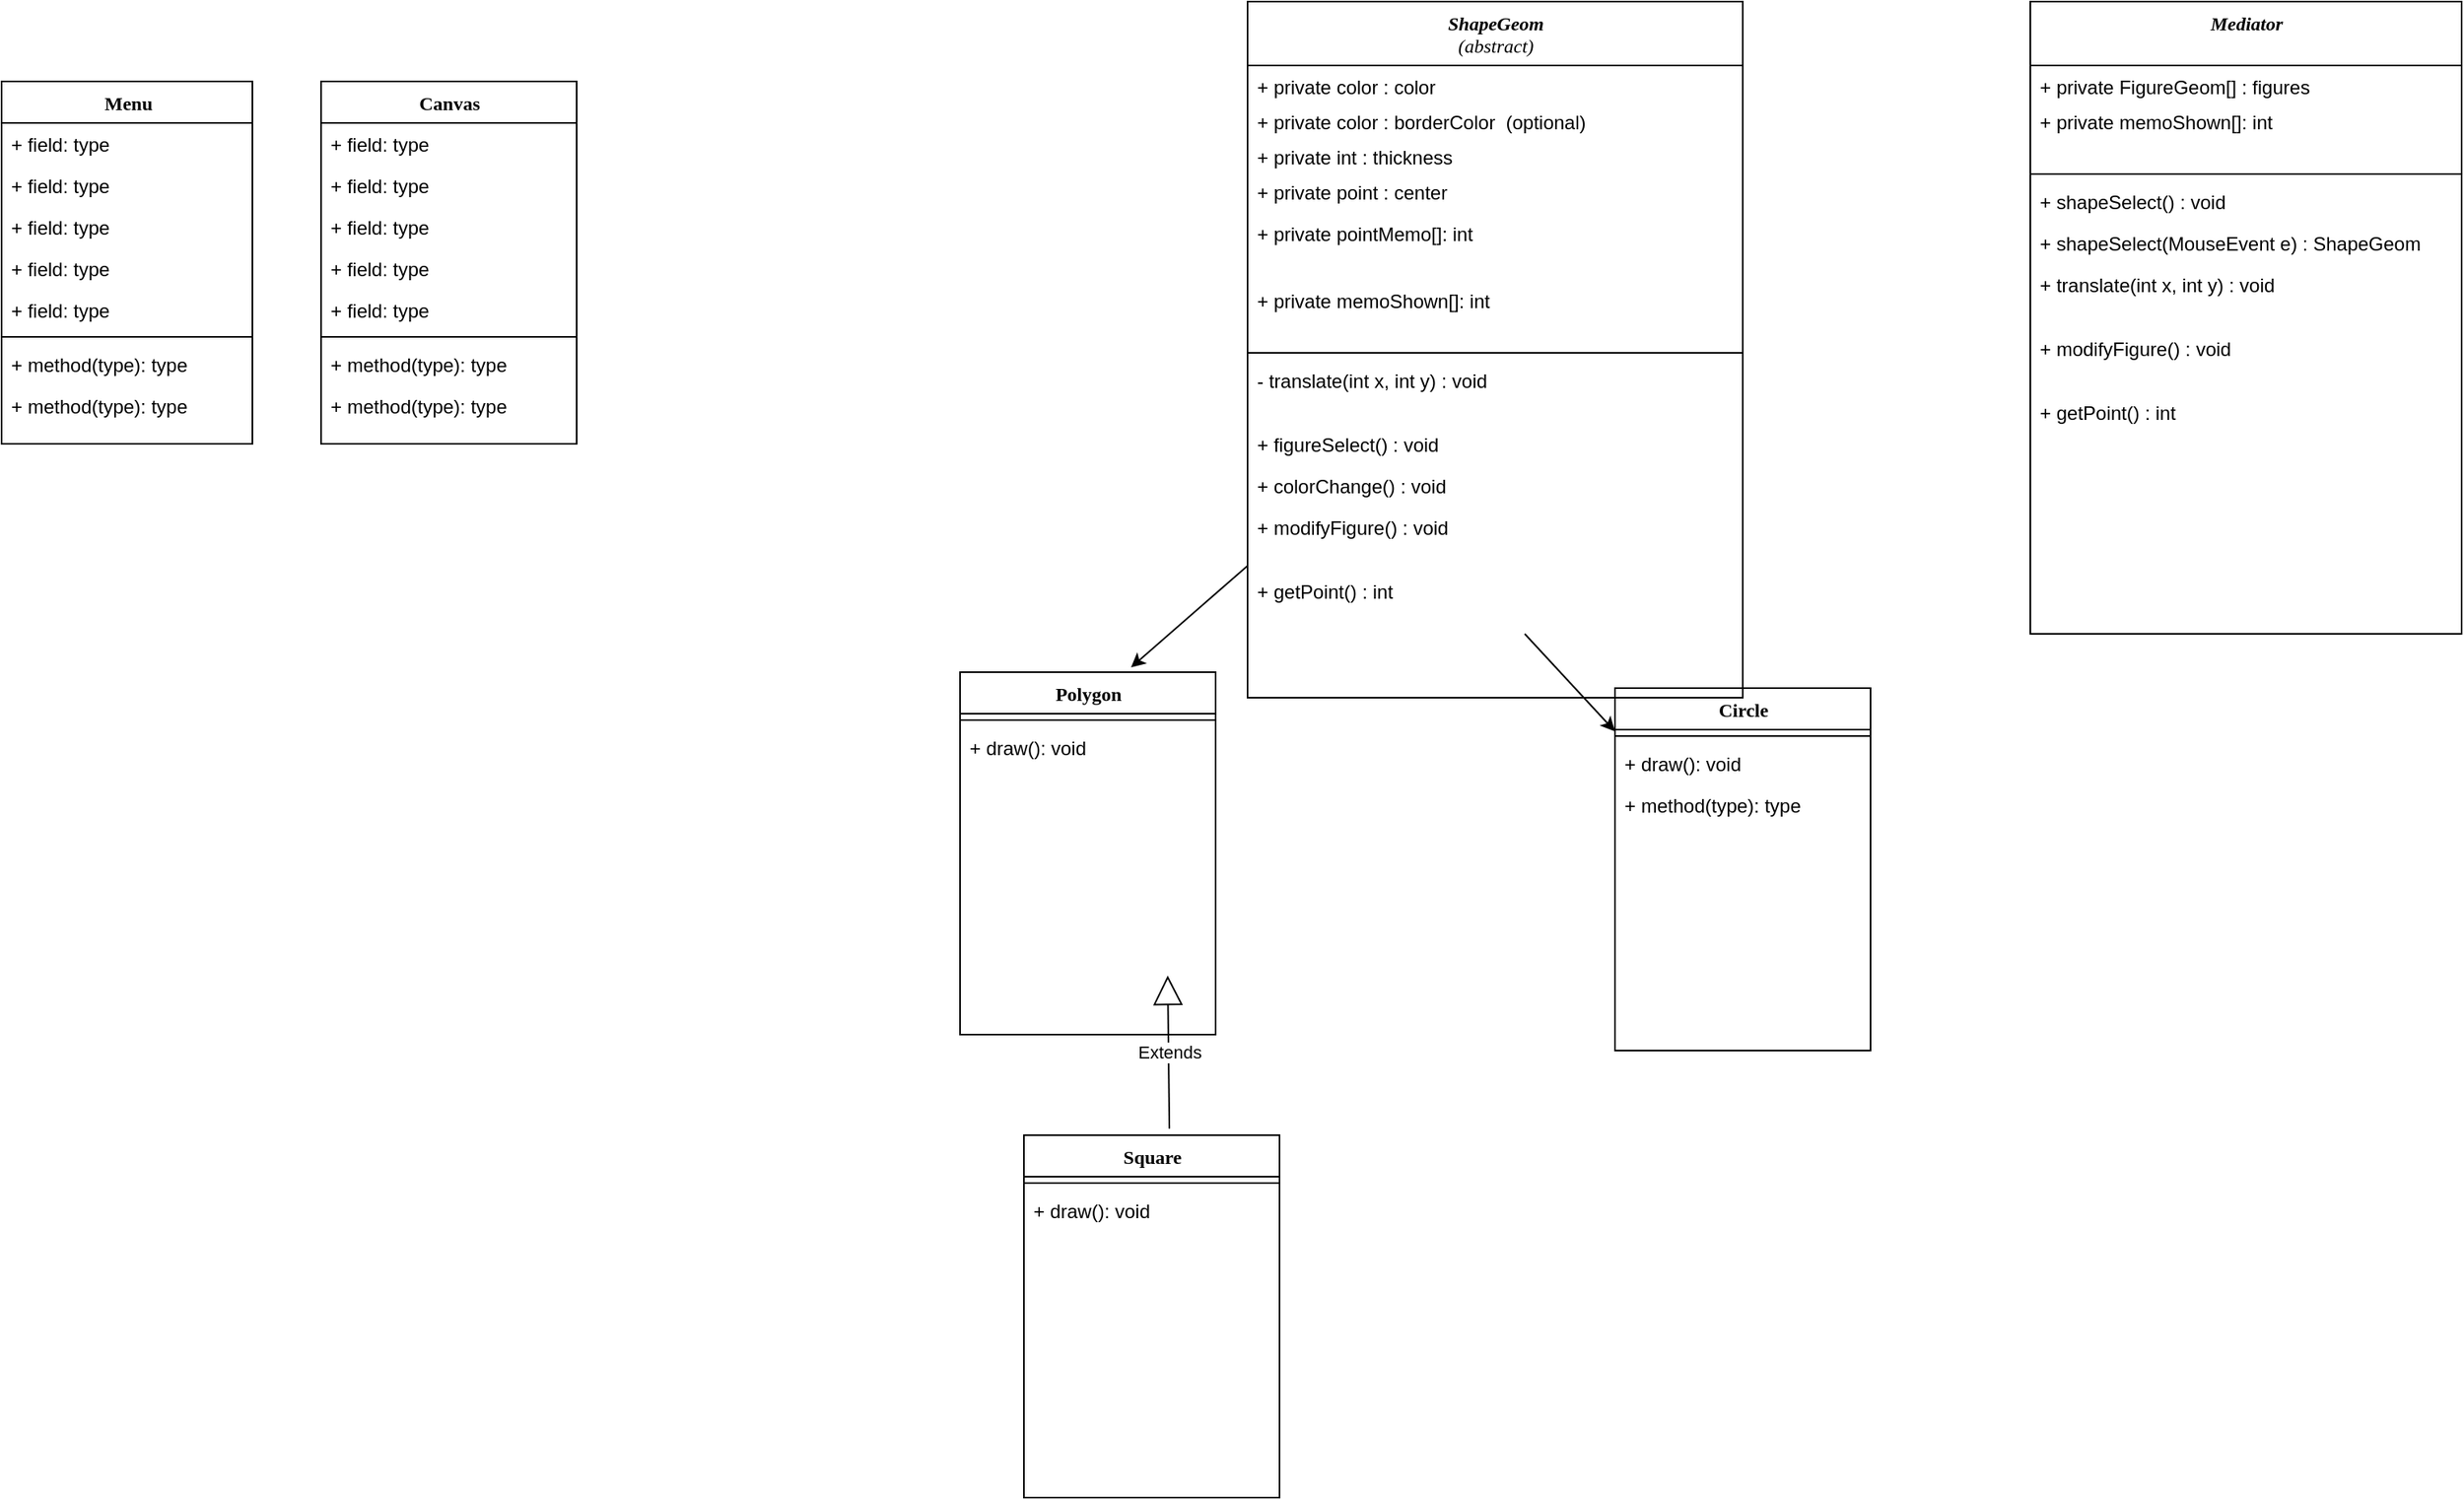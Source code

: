 <mxfile version="13.10.6" type="github">
  <diagram name="Page-1" id="9f46799a-70d6-7492-0946-bef42562c5a5">
    <mxGraphModel dx="2522" dy="812" grid="1" gridSize="10" guides="1" tooltips="1" connect="1" arrows="1" fold="1" page="1" pageScale="1" pageWidth="1100" pageHeight="850" background="#ffffff" math="0" shadow="0">
      <root>
        <mxCell id="0" />
        <mxCell id="1" parent="0" />
        <mxCell id="78961159f06e98e8-17" value="&lt;div&gt;&lt;i&gt;ShapeGeom&lt;/i&gt;&lt;/div&gt;&lt;div&gt;&lt;i&gt;&lt;span style=&quot;font-weight: normal&quot;&gt;(abstract)&lt;/span&gt;&lt;br&gt;&lt;/i&gt;&lt;/div&gt;" style="swimlane;html=1;fontStyle=1;align=center;verticalAlign=top;childLayout=stackLayout;horizontal=1;startSize=40;horizontalStack=0;resizeParent=1;resizeLast=0;collapsible=1;marginBottom=0;swimlaneFillColor=#ffffff;rounded=0;shadow=0;comic=0;labelBackgroundColor=none;strokeWidth=1;fillColor=none;fontFamily=Verdana;fontSize=12" parent="1" vertex="1">
          <mxGeometry x="400" y="30" width="310" height="436" as="geometry" />
        </mxCell>
        <mxCell id="78961159f06e98e8-21" value="&lt;div&gt;+ private color : color&lt;/div&gt;&lt;div&gt;&lt;br&gt;&lt;/div&gt;" style="text;html=1;strokeColor=none;fillColor=none;align=left;verticalAlign=top;spacingLeft=4;spacingRight=4;whiteSpace=wrap;overflow=hidden;rotatable=0;points=[[0,0.5],[1,0.5]];portConstraint=eastwest;" parent="78961159f06e98e8-17" vertex="1">
          <mxGeometry y="40" width="310" height="22" as="geometry" />
        </mxCell>
        <mxCell id="4_bB-vSsy7LAxxvjSIpe-3" value="&lt;div&gt;+ private color : borderColor&amp;nbsp; (optional)&lt;/div&gt;" style="text;html=1;strokeColor=none;fillColor=none;align=left;verticalAlign=top;spacingLeft=4;spacingRight=4;whiteSpace=wrap;overflow=hidden;rotatable=0;points=[[0,0.5],[1,0.5]];portConstraint=eastwest;" vertex="1" parent="78961159f06e98e8-17">
          <mxGeometry y="62" width="310" height="22" as="geometry" />
        </mxCell>
        <mxCell id="4_bB-vSsy7LAxxvjSIpe-4" value="&lt;div&gt;+ private int : thickness&lt;/div&gt;" style="text;html=1;strokeColor=none;fillColor=none;align=left;verticalAlign=top;spacingLeft=4;spacingRight=4;whiteSpace=wrap;overflow=hidden;rotatable=0;points=[[0,0.5],[1,0.5]];portConstraint=eastwest;" vertex="1" parent="78961159f06e98e8-17">
          <mxGeometry y="84" width="310" height="22" as="geometry" />
        </mxCell>
        <mxCell id="78961159f06e98e8-23" value="+ private point : center" style="text;html=1;strokeColor=none;fillColor=none;align=left;verticalAlign=top;spacingLeft=4;spacingRight=4;whiteSpace=wrap;overflow=hidden;rotatable=0;points=[[0,0.5],[1,0.5]];portConstraint=eastwest;" parent="78961159f06e98e8-17" vertex="1">
          <mxGeometry y="106" width="310" height="26" as="geometry" />
        </mxCell>
        <mxCell id="78961159f06e98e8-24" value="&lt;div&gt;+ private pointMemo[]: int&lt;br&gt;&lt;/div&gt;&lt;div&gt;&lt;br&gt;&lt;/div&gt;" style="text;html=1;strokeColor=none;fillColor=none;align=left;verticalAlign=top;spacingLeft=4;spacingRight=4;whiteSpace=wrap;overflow=hidden;rotatable=0;points=[[0,0.5],[1,0.5]];portConstraint=eastwest;" parent="78961159f06e98e8-17" vertex="1">
          <mxGeometry y="132" width="310" height="42" as="geometry" />
        </mxCell>
        <mxCell id="4_bB-vSsy7LAxxvjSIpe-2" value="&lt;div&gt;+ private memoShown[]: int&lt;br&gt;&lt;/div&gt;&lt;div&gt;&lt;br&gt;&lt;/div&gt;" style="text;html=1;strokeColor=none;fillColor=none;align=left;verticalAlign=top;spacingLeft=4;spacingRight=4;whiteSpace=wrap;overflow=hidden;rotatable=0;points=[[0,0.5],[1,0.5]];portConstraint=eastwest;" vertex="1" parent="78961159f06e98e8-17">
          <mxGeometry y="174" width="310" height="42" as="geometry" />
        </mxCell>
        <mxCell id="78961159f06e98e8-19" value="" style="line;html=1;strokeWidth=1;fillColor=none;align=left;verticalAlign=middle;spacingTop=-1;spacingLeft=3;spacingRight=3;rotatable=0;labelPosition=right;points=[];portConstraint=eastwest;" parent="78961159f06e98e8-17" vertex="1">
          <mxGeometry y="216" width="310" height="8" as="geometry" />
        </mxCell>
        <mxCell id="_SBceAVWX3WUUOqYOyA2-44" value="- translate(int x, int y) : void" style="text;html=1;strokeColor=none;fillColor=none;align=left;verticalAlign=top;spacingLeft=4;spacingRight=4;whiteSpace=wrap;overflow=hidden;rotatable=0;points=[[0,0.5],[1,0.5]];portConstraint=eastwest;" parent="78961159f06e98e8-17" vertex="1">
          <mxGeometry y="224" width="310" height="40" as="geometry" />
        </mxCell>
        <mxCell id="78961159f06e98e8-20" value="+ figureSelect() : void" style="text;html=1;strokeColor=none;fillColor=none;align=left;verticalAlign=top;spacingLeft=4;spacingRight=4;whiteSpace=wrap;overflow=hidden;rotatable=0;points=[[0,0.5],[1,0.5]];portConstraint=eastwest;" parent="78961159f06e98e8-17" vertex="1">
          <mxGeometry y="264" width="310" height="26" as="geometry" />
        </mxCell>
        <mxCell id="78961159f06e98e8-27" value="&lt;div&gt;+ colorChange() : void&lt;/div&gt;&lt;div&gt;&lt;br&gt;&lt;/div&gt;&lt;div&gt;&amp;nbsp; &lt;br&gt;&lt;/div&gt;&lt;div&gt;&lt;br&gt;&lt;/div&gt;&lt;div&gt;&lt;br&gt;&lt;/div&gt;" style="text;html=1;strokeColor=none;fillColor=none;align=left;verticalAlign=top;spacingLeft=4;spacingRight=4;whiteSpace=wrap;overflow=hidden;rotatable=0;points=[[0,0.5],[1,0.5]];portConstraint=eastwest;" parent="78961159f06e98e8-17" vertex="1">
          <mxGeometry y="290" width="310" height="26" as="geometry" />
        </mxCell>
        <mxCell id="_SBceAVWX3WUUOqYOyA2-45" value="+ modifyFigure() : void" style="text;html=1;strokeColor=none;fillColor=none;align=left;verticalAlign=top;spacingLeft=4;spacingRight=4;whiteSpace=wrap;overflow=hidden;rotatable=0;points=[[0,0.5],[1,0.5]];portConstraint=eastwest;" parent="78961159f06e98e8-17" vertex="1">
          <mxGeometry y="316" width="310" height="40" as="geometry" />
        </mxCell>
        <mxCell id="_SBceAVWX3WUUOqYOyA2-46" value="+ getPoint() : int" style="text;html=1;strokeColor=none;fillColor=none;align=left;verticalAlign=top;spacingLeft=4;spacingRight=4;whiteSpace=wrap;overflow=hidden;rotatable=0;points=[[0,0.5],[1,0.5]];portConstraint=eastwest;" parent="78961159f06e98e8-17" vertex="1">
          <mxGeometry y="356" width="310" height="40" as="geometry" />
        </mxCell>
        <mxCell id="_SBceAVWX3WUUOqYOyA2-1" value="" style="endArrow=none;endSize=16;endFill=0;html=1;exitX=0.669;exitY=-0.013;exitDx=0;exitDy=0;exitPerimeter=0;startArrow=classic;startFill=1;" parent="1" source="_SBceAVWX3WUUOqYOyA2-2" edge="1" target="78961159f06e98e8-17">
          <mxGeometry width="160" relative="1" as="geometry">
            <mxPoint x="390" y="417" as="sourcePoint" />
            <mxPoint x="290" y="350" as="targetPoint" />
          </mxGeometry>
        </mxCell>
        <mxCell id="_SBceAVWX3WUUOqYOyA2-2" value="Polygon" style="swimlane;html=1;fontStyle=1;align=center;verticalAlign=top;childLayout=stackLayout;horizontal=1;startSize=26;horizontalStack=0;resizeParent=1;resizeLast=0;collapsible=1;marginBottom=0;swimlaneFillColor=#ffffff;rounded=0;shadow=0;comic=0;labelBackgroundColor=none;strokeWidth=1;fillColor=none;fontFamily=Verdana;fontSize=12" parent="1" vertex="1">
          <mxGeometry x="220" y="450" width="160" height="227" as="geometry" />
        </mxCell>
        <mxCell id="_SBceAVWX3WUUOqYOyA2-8" value="" style="line;html=1;strokeWidth=1;fillColor=none;align=left;verticalAlign=middle;spacingTop=-1;spacingLeft=3;spacingRight=3;rotatable=0;labelPosition=right;points=[];portConstraint=eastwest;" parent="_SBceAVWX3WUUOqYOyA2-2" vertex="1">
          <mxGeometry y="26" width="160" height="8" as="geometry" />
        </mxCell>
        <mxCell id="4_bB-vSsy7LAxxvjSIpe-18" value="+ draw(): void" style="text;html=1;strokeColor=none;fillColor=none;align=left;verticalAlign=top;spacingLeft=4;spacingRight=4;whiteSpace=wrap;overflow=hidden;rotatable=0;points=[[0,0.5],[1,0.5]];portConstraint=eastwest;" vertex="1" parent="_SBceAVWX3WUUOqYOyA2-2">
          <mxGeometry y="34" width="160" height="26" as="geometry" />
        </mxCell>
        <mxCell id="_SBceAVWX3WUUOqYOyA2-11" value="Circle" style="swimlane;html=1;fontStyle=1;align=center;verticalAlign=top;childLayout=stackLayout;horizontal=1;startSize=26;horizontalStack=0;resizeParent=1;resizeLast=0;collapsible=1;marginBottom=0;swimlaneFillColor=#ffffff;rounded=0;shadow=0;comic=0;labelBackgroundColor=none;strokeWidth=1;fillColor=none;fontFamily=Verdana;fontSize=12" parent="1" vertex="1">
          <mxGeometry x="630" y="460" width="160" height="227" as="geometry" />
        </mxCell>
        <mxCell id="_SBceAVWX3WUUOqYOyA2-17" value="" style="line;html=1;strokeWidth=1;fillColor=none;align=left;verticalAlign=middle;spacingTop=-1;spacingLeft=3;spacingRight=3;rotatable=0;labelPosition=right;points=[];portConstraint=eastwest;" parent="_SBceAVWX3WUUOqYOyA2-11" vertex="1">
          <mxGeometry y="26" width="160" height="8" as="geometry" />
        </mxCell>
        <mxCell id="_SBceAVWX3WUUOqYOyA2-18" value="+ draw(): void" style="text;html=1;strokeColor=none;fillColor=none;align=left;verticalAlign=top;spacingLeft=4;spacingRight=4;whiteSpace=wrap;overflow=hidden;rotatable=0;points=[[0,0.5],[1,0.5]];portConstraint=eastwest;" parent="_SBceAVWX3WUUOqYOyA2-11" vertex="1">
          <mxGeometry y="34" width="160" height="26" as="geometry" />
        </mxCell>
        <mxCell id="_SBceAVWX3WUUOqYOyA2-19" value="+ method(type): type" style="text;html=1;strokeColor=none;fillColor=none;align=left;verticalAlign=top;spacingLeft=4;spacingRight=4;whiteSpace=wrap;overflow=hidden;rotatable=0;points=[[0,0.5],[1,0.5]];portConstraint=eastwest;" parent="_SBceAVWX3WUUOqYOyA2-11" vertex="1">
          <mxGeometry y="60" width="160" height="26" as="geometry" />
        </mxCell>
        <mxCell id="_SBceAVWX3WUUOqYOyA2-20" value="" style="endArrow=classic;endSize=6;endFill=1;html=1;" parent="1" target="_SBceAVWX3WUUOqYOyA2-11" edge="1" source="_SBceAVWX3WUUOqYOyA2-46">
          <mxGeometry width="160" relative="1" as="geometry">
            <mxPoint x="727.04" y="380" as="sourcePoint" />
            <mxPoint x="570" y="260" as="targetPoint" />
          </mxGeometry>
        </mxCell>
        <mxCell id="_SBceAVWX3WUUOqYOyA2-21" value="Canvas" style="swimlane;html=1;fontStyle=1;align=center;verticalAlign=top;childLayout=stackLayout;horizontal=1;startSize=26;horizontalStack=0;resizeParent=1;resizeLast=0;collapsible=1;marginBottom=0;swimlaneFillColor=#ffffff;rounded=0;shadow=0;comic=0;labelBackgroundColor=none;strokeWidth=1;fillColor=none;fontFamily=Verdana;fontSize=12" parent="1" vertex="1">
          <mxGeometry x="-180" y="80" width="160" height="227" as="geometry" />
        </mxCell>
        <mxCell id="_SBceAVWX3WUUOqYOyA2-22" value="+ field: type" style="text;html=1;strokeColor=none;fillColor=none;align=left;verticalAlign=top;spacingLeft=4;spacingRight=4;whiteSpace=wrap;overflow=hidden;rotatable=0;points=[[0,0.5],[1,0.5]];portConstraint=eastwest;" parent="_SBceAVWX3WUUOqYOyA2-21" vertex="1">
          <mxGeometry y="26" width="160" height="26" as="geometry" />
        </mxCell>
        <mxCell id="_SBceAVWX3WUUOqYOyA2-23" value="+ field: type" style="text;html=1;strokeColor=none;fillColor=none;align=left;verticalAlign=top;spacingLeft=4;spacingRight=4;whiteSpace=wrap;overflow=hidden;rotatable=0;points=[[0,0.5],[1,0.5]];portConstraint=eastwest;" parent="_SBceAVWX3WUUOqYOyA2-21" vertex="1">
          <mxGeometry y="52" width="160" height="26" as="geometry" />
        </mxCell>
        <mxCell id="_SBceAVWX3WUUOqYOyA2-24" value="+ field: type" style="text;html=1;strokeColor=none;fillColor=none;align=left;verticalAlign=top;spacingLeft=4;spacingRight=4;whiteSpace=wrap;overflow=hidden;rotatable=0;points=[[0,0.5],[1,0.5]];portConstraint=eastwest;" parent="_SBceAVWX3WUUOqYOyA2-21" vertex="1">
          <mxGeometry y="78" width="160" height="26" as="geometry" />
        </mxCell>
        <mxCell id="_SBceAVWX3WUUOqYOyA2-25" value="+ field: type" style="text;html=1;strokeColor=none;fillColor=none;align=left;verticalAlign=top;spacingLeft=4;spacingRight=4;whiteSpace=wrap;overflow=hidden;rotatable=0;points=[[0,0.5],[1,0.5]];portConstraint=eastwest;" parent="_SBceAVWX3WUUOqYOyA2-21" vertex="1">
          <mxGeometry y="104" width="160" height="26" as="geometry" />
        </mxCell>
        <mxCell id="_SBceAVWX3WUUOqYOyA2-26" value="+ field: type" style="text;html=1;strokeColor=none;fillColor=none;align=left;verticalAlign=top;spacingLeft=4;spacingRight=4;whiteSpace=wrap;overflow=hidden;rotatable=0;points=[[0,0.5],[1,0.5]];portConstraint=eastwest;" parent="_SBceAVWX3WUUOqYOyA2-21" vertex="1">
          <mxGeometry y="130" width="160" height="26" as="geometry" />
        </mxCell>
        <mxCell id="_SBceAVWX3WUUOqYOyA2-27" value="" style="line;html=1;strokeWidth=1;fillColor=none;align=left;verticalAlign=middle;spacingTop=-1;spacingLeft=3;spacingRight=3;rotatable=0;labelPosition=right;points=[];portConstraint=eastwest;" parent="_SBceAVWX3WUUOqYOyA2-21" vertex="1">
          <mxGeometry y="156" width="160" height="8" as="geometry" />
        </mxCell>
        <mxCell id="_SBceAVWX3WUUOqYOyA2-28" value="+ method(type): type" style="text;html=1;strokeColor=none;fillColor=none;align=left;verticalAlign=top;spacingLeft=4;spacingRight=4;whiteSpace=wrap;overflow=hidden;rotatable=0;points=[[0,0.5],[1,0.5]];portConstraint=eastwest;" parent="_SBceAVWX3WUUOqYOyA2-21" vertex="1">
          <mxGeometry y="164" width="160" height="26" as="geometry" />
        </mxCell>
        <mxCell id="_SBceAVWX3WUUOqYOyA2-29" value="+ method(type): type" style="text;html=1;strokeColor=none;fillColor=none;align=left;verticalAlign=top;spacingLeft=4;spacingRight=4;whiteSpace=wrap;overflow=hidden;rotatable=0;points=[[0,0.5],[1,0.5]];portConstraint=eastwest;" parent="_SBceAVWX3WUUOqYOyA2-21" vertex="1">
          <mxGeometry y="190" width="160" height="26" as="geometry" />
        </mxCell>
        <mxCell id="_SBceAVWX3WUUOqYOyA2-30" value="Square" style="swimlane;html=1;fontStyle=1;align=center;verticalAlign=top;childLayout=stackLayout;horizontal=1;startSize=26;horizontalStack=0;resizeParent=1;resizeLast=0;collapsible=1;marginBottom=0;swimlaneFillColor=#ffffff;rounded=0;shadow=0;comic=0;labelBackgroundColor=none;strokeWidth=1;fillColor=none;fontFamily=Verdana;fontSize=12" parent="1" vertex="1">
          <mxGeometry x="260" y="740" width="160" height="227" as="geometry" />
        </mxCell>
        <mxCell id="_SBceAVWX3WUUOqYOyA2-36" value="" style="line;html=1;strokeWidth=1;fillColor=none;align=left;verticalAlign=middle;spacingTop=-1;spacingLeft=3;spacingRight=3;rotatable=0;labelPosition=right;points=[];portConstraint=eastwest;" parent="_SBceAVWX3WUUOqYOyA2-30" vertex="1">
          <mxGeometry y="26" width="160" height="8" as="geometry" />
        </mxCell>
        <mxCell id="4_bB-vSsy7LAxxvjSIpe-20" value="+ draw(): void" style="text;html=1;strokeColor=none;fillColor=none;align=left;verticalAlign=top;spacingLeft=4;spacingRight=4;whiteSpace=wrap;overflow=hidden;rotatable=0;points=[[0,0.5],[1,0.5]];portConstraint=eastwest;" vertex="1" parent="_SBceAVWX3WUUOqYOyA2-30">
          <mxGeometry y="34" width="160" height="26" as="geometry" />
        </mxCell>
        <mxCell id="_SBceAVWX3WUUOqYOyA2-39" value="Extends" style="endArrow=block;endSize=16;endFill=0;html=1;exitX=0.569;exitY=-0.018;exitDx=0;exitDy=0;exitPerimeter=0;" parent="1" source="_SBceAVWX3WUUOqYOyA2-30" edge="1">
          <mxGeometry width="160" relative="1" as="geometry">
            <mxPoint x="287.04" y="800.049" as="sourcePoint" />
            <mxPoint x="350" y="640" as="targetPoint" />
          </mxGeometry>
        </mxCell>
        <mxCell id="4_bB-vSsy7LAxxvjSIpe-5" value="&lt;div&gt;&lt;i&gt;Mediator&lt;/i&gt;&lt;/div&gt;" style="swimlane;html=1;fontStyle=1;align=center;verticalAlign=top;childLayout=stackLayout;horizontal=1;startSize=40;horizontalStack=0;resizeParent=1;resizeLast=0;collapsible=1;marginBottom=0;swimlaneFillColor=#ffffff;rounded=0;shadow=0;comic=0;labelBackgroundColor=none;strokeWidth=1;fillColor=none;fontFamily=Verdana;fontSize=12" vertex="1" parent="1">
          <mxGeometry x="890" y="30" width="270" height="396" as="geometry" />
        </mxCell>
        <mxCell id="4_bB-vSsy7LAxxvjSIpe-6" value="&lt;div&gt;+ private FigureGeom[] : figures&lt;br&gt;&lt;/div&gt;&lt;div&gt;&lt;br&gt;&lt;/div&gt;" style="text;html=1;strokeColor=none;fillColor=none;align=left;verticalAlign=top;spacingLeft=4;spacingRight=4;whiteSpace=wrap;overflow=hidden;rotatable=0;points=[[0,0.5],[1,0.5]];portConstraint=eastwest;" vertex="1" parent="4_bB-vSsy7LAxxvjSIpe-5">
          <mxGeometry y="40" width="270" height="22" as="geometry" />
        </mxCell>
        <mxCell id="4_bB-vSsy7LAxxvjSIpe-11" value="&lt;div&gt;+ private memoShown[]: int&lt;br&gt;&lt;/div&gt;&lt;div&gt;&lt;br&gt;&lt;/div&gt;" style="text;html=1;strokeColor=none;fillColor=none;align=left;verticalAlign=top;spacingLeft=4;spacingRight=4;whiteSpace=wrap;overflow=hidden;rotatable=0;points=[[0,0.5],[1,0.5]];portConstraint=eastwest;" vertex="1" parent="4_bB-vSsy7LAxxvjSIpe-5">
          <mxGeometry y="62" width="270" height="42" as="geometry" />
        </mxCell>
        <mxCell id="4_bB-vSsy7LAxxvjSIpe-12" value="" style="line;html=1;strokeWidth=1;fillColor=none;align=left;verticalAlign=middle;spacingTop=-1;spacingLeft=3;spacingRight=3;rotatable=0;labelPosition=right;points=[];portConstraint=eastwest;" vertex="1" parent="4_bB-vSsy7LAxxvjSIpe-5">
          <mxGeometry y="104" width="270" height="8" as="geometry" />
        </mxCell>
        <mxCell id="4_bB-vSsy7LAxxvjSIpe-13" value="+ shapeSelect() : void" style="text;html=1;strokeColor=none;fillColor=none;align=left;verticalAlign=top;spacingLeft=4;spacingRight=4;whiteSpace=wrap;overflow=hidden;rotatable=0;points=[[0,0.5],[1,0.5]];portConstraint=eastwest;" vertex="1" parent="4_bB-vSsy7LAxxvjSIpe-5">
          <mxGeometry y="112" width="270" height="26" as="geometry" />
        </mxCell>
        <mxCell id="4_bB-vSsy7LAxxvjSIpe-14" value="+ shapeSelect(MouseEvent e) : ShapeGeom" style="text;html=1;strokeColor=none;fillColor=none;align=left;verticalAlign=top;spacingLeft=4;spacingRight=4;whiteSpace=wrap;overflow=hidden;rotatable=0;points=[[0,0.5],[1,0.5]];portConstraint=eastwest;" vertex="1" parent="4_bB-vSsy7LAxxvjSIpe-5">
          <mxGeometry y="138" width="270" height="26" as="geometry" />
        </mxCell>
        <mxCell id="4_bB-vSsy7LAxxvjSIpe-15" value="+ translate(int x, int y) : void" style="text;html=1;strokeColor=none;fillColor=none;align=left;verticalAlign=top;spacingLeft=4;spacingRight=4;whiteSpace=wrap;overflow=hidden;rotatable=0;points=[[0,0.5],[1,0.5]];portConstraint=eastwest;" vertex="1" parent="4_bB-vSsy7LAxxvjSIpe-5">
          <mxGeometry y="164" width="270" height="40" as="geometry" />
        </mxCell>
        <mxCell id="4_bB-vSsy7LAxxvjSIpe-16" value="+ modifyFigure() : void" style="text;html=1;strokeColor=none;fillColor=none;align=left;verticalAlign=top;spacingLeft=4;spacingRight=4;whiteSpace=wrap;overflow=hidden;rotatable=0;points=[[0,0.5],[1,0.5]];portConstraint=eastwest;" vertex="1" parent="4_bB-vSsy7LAxxvjSIpe-5">
          <mxGeometry y="204" width="270" height="40" as="geometry" />
        </mxCell>
        <mxCell id="4_bB-vSsy7LAxxvjSIpe-17" value="+ getPoint() : int" style="text;html=1;strokeColor=none;fillColor=none;align=left;verticalAlign=top;spacingLeft=4;spacingRight=4;whiteSpace=wrap;overflow=hidden;rotatable=0;points=[[0,0.5],[1,0.5]];portConstraint=eastwest;" vertex="1" parent="4_bB-vSsy7LAxxvjSIpe-5">
          <mxGeometry y="244" width="270" height="40" as="geometry" />
        </mxCell>
        <mxCell id="4_bB-vSsy7LAxxvjSIpe-22" value="Menu&lt;br&gt;" style="swimlane;html=1;fontStyle=1;align=center;verticalAlign=top;childLayout=stackLayout;horizontal=1;startSize=26;horizontalStack=0;resizeParent=1;resizeLast=0;collapsible=1;marginBottom=0;swimlaneFillColor=#ffffff;rounded=0;shadow=0;comic=0;labelBackgroundColor=none;strokeWidth=1;fillColor=none;fontFamily=Verdana;fontSize=12" vertex="1" parent="1">
          <mxGeometry x="-380" y="80" width="157" height="227" as="geometry" />
        </mxCell>
        <mxCell id="4_bB-vSsy7LAxxvjSIpe-23" value="+ field: type" style="text;html=1;strokeColor=none;fillColor=none;align=left;verticalAlign=top;spacingLeft=4;spacingRight=4;whiteSpace=wrap;overflow=hidden;rotatable=0;points=[[0,0.5],[1,0.5]];portConstraint=eastwest;" vertex="1" parent="4_bB-vSsy7LAxxvjSIpe-22">
          <mxGeometry y="26" width="157" height="26" as="geometry" />
        </mxCell>
        <mxCell id="4_bB-vSsy7LAxxvjSIpe-24" value="+ field: type" style="text;html=1;strokeColor=none;fillColor=none;align=left;verticalAlign=top;spacingLeft=4;spacingRight=4;whiteSpace=wrap;overflow=hidden;rotatable=0;points=[[0,0.5],[1,0.5]];portConstraint=eastwest;" vertex="1" parent="4_bB-vSsy7LAxxvjSIpe-22">
          <mxGeometry y="52" width="157" height="26" as="geometry" />
        </mxCell>
        <mxCell id="4_bB-vSsy7LAxxvjSIpe-25" value="+ field: type" style="text;html=1;strokeColor=none;fillColor=none;align=left;verticalAlign=top;spacingLeft=4;spacingRight=4;whiteSpace=wrap;overflow=hidden;rotatable=0;points=[[0,0.5],[1,0.5]];portConstraint=eastwest;" vertex="1" parent="4_bB-vSsy7LAxxvjSIpe-22">
          <mxGeometry y="78" width="157" height="26" as="geometry" />
        </mxCell>
        <mxCell id="4_bB-vSsy7LAxxvjSIpe-26" value="+ field: type" style="text;html=1;strokeColor=none;fillColor=none;align=left;verticalAlign=top;spacingLeft=4;spacingRight=4;whiteSpace=wrap;overflow=hidden;rotatable=0;points=[[0,0.5],[1,0.5]];portConstraint=eastwest;" vertex="1" parent="4_bB-vSsy7LAxxvjSIpe-22">
          <mxGeometry y="104" width="157" height="26" as="geometry" />
        </mxCell>
        <mxCell id="4_bB-vSsy7LAxxvjSIpe-27" value="+ field: type" style="text;html=1;strokeColor=none;fillColor=none;align=left;verticalAlign=top;spacingLeft=4;spacingRight=4;whiteSpace=wrap;overflow=hidden;rotatable=0;points=[[0,0.5],[1,0.5]];portConstraint=eastwest;" vertex="1" parent="4_bB-vSsy7LAxxvjSIpe-22">
          <mxGeometry y="130" width="157" height="26" as="geometry" />
        </mxCell>
        <mxCell id="4_bB-vSsy7LAxxvjSIpe-28" value="" style="line;html=1;strokeWidth=1;fillColor=none;align=left;verticalAlign=middle;spacingTop=-1;spacingLeft=3;spacingRight=3;rotatable=0;labelPosition=right;points=[];portConstraint=eastwest;" vertex="1" parent="4_bB-vSsy7LAxxvjSIpe-22">
          <mxGeometry y="156" width="157" height="8" as="geometry" />
        </mxCell>
        <mxCell id="4_bB-vSsy7LAxxvjSIpe-29" value="+ method(type): type" style="text;html=1;strokeColor=none;fillColor=none;align=left;verticalAlign=top;spacingLeft=4;spacingRight=4;whiteSpace=wrap;overflow=hidden;rotatable=0;points=[[0,0.5],[1,0.5]];portConstraint=eastwest;" vertex="1" parent="4_bB-vSsy7LAxxvjSIpe-22">
          <mxGeometry y="164" width="157" height="26" as="geometry" />
        </mxCell>
        <mxCell id="4_bB-vSsy7LAxxvjSIpe-30" value="+ method(type): type" style="text;html=1;strokeColor=none;fillColor=none;align=left;verticalAlign=top;spacingLeft=4;spacingRight=4;whiteSpace=wrap;overflow=hidden;rotatable=0;points=[[0,0.5],[1,0.5]];portConstraint=eastwest;" vertex="1" parent="4_bB-vSsy7LAxxvjSIpe-22">
          <mxGeometry y="190" width="157" height="26" as="geometry" />
        </mxCell>
      </root>
    </mxGraphModel>
  </diagram>
</mxfile>
